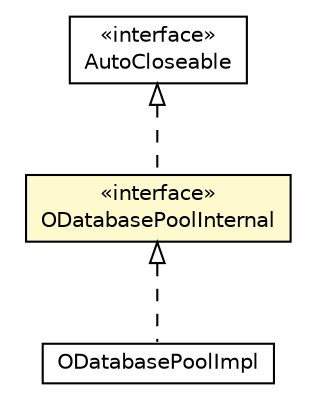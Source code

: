 #!/usr/local/bin/dot
#
# Class diagram 
# Generated by UMLGraph version R5_6-24-gf6e263 (http://www.umlgraph.org/)
#

digraph G {
	edge [fontname="Helvetica",fontsize=10,labelfontname="Helvetica",labelfontsize=10];
	node [fontname="Helvetica",fontsize=10,shape=plaintext];
	nodesep=0.25;
	ranksep=0.5;
	// com.orientechnologies.orient.core.db.ODatabasePoolInternal
	c2557534 [label=<<table title="com.orientechnologies.orient.core.db.ODatabasePoolInternal" border="0" cellborder="1" cellspacing="0" cellpadding="2" port="p" bgcolor="lemonChiffon" href="./ODatabasePoolInternal.html">
		<tr><td><table border="0" cellspacing="0" cellpadding="1">
<tr><td align="center" balign="center"> &#171;interface&#187; </td></tr>
<tr><td align="center" balign="center"> ODatabasePoolInternal </td></tr>
		</table></td></tr>
		</table>>, URL="./ODatabasePoolInternal.html", fontname="Helvetica", fontcolor="black", fontsize=10.0];
	// com.orientechnologies.orient.core.db.ODatabasePoolImpl
	c2557568 [label=<<table title="com.orientechnologies.orient.core.db.ODatabasePoolImpl" border="0" cellborder="1" cellspacing="0" cellpadding="2" port="p" href="./ODatabasePoolImpl.html">
		<tr><td><table border="0" cellspacing="0" cellpadding="1">
<tr><td align="center" balign="center"> ODatabasePoolImpl </td></tr>
		</table></td></tr>
		</table>>, URL="./ODatabasePoolImpl.html", fontname="Helvetica", fontcolor="black", fontsize=10.0];
	//com.orientechnologies.orient.core.db.ODatabasePoolInternal implements java.lang.AutoCloseable
	c2560038:p -> c2557534:p [dir=back,arrowtail=empty,style=dashed];
	//com.orientechnologies.orient.core.db.ODatabasePoolImpl implements com.orientechnologies.orient.core.db.ODatabasePoolInternal
	c2557534:p -> c2557568:p [dir=back,arrowtail=empty,style=dashed];
	// java.lang.AutoCloseable
	c2560038 [label=<<table title="java.lang.AutoCloseable" border="0" cellborder="1" cellspacing="0" cellpadding="2" port="p" href="http://java.sun.com/j2se/1.4.2/docs/api/java/lang/AutoCloseable.html">
		<tr><td><table border="0" cellspacing="0" cellpadding="1">
<tr><td align="center" balign="center"> &#171;interface&#187; </td></tr>
<tr><td align="center" balign="center"> AutoCloseable </td></tr>
		</table></td></tr>
		</table>>, URL="http://java.sun.com/j2se/1.4.2/docs/api/java/lang/AutoCloseable.html", fontname="Helvetica", fontcolor="black", fontsize=10.0];
}


